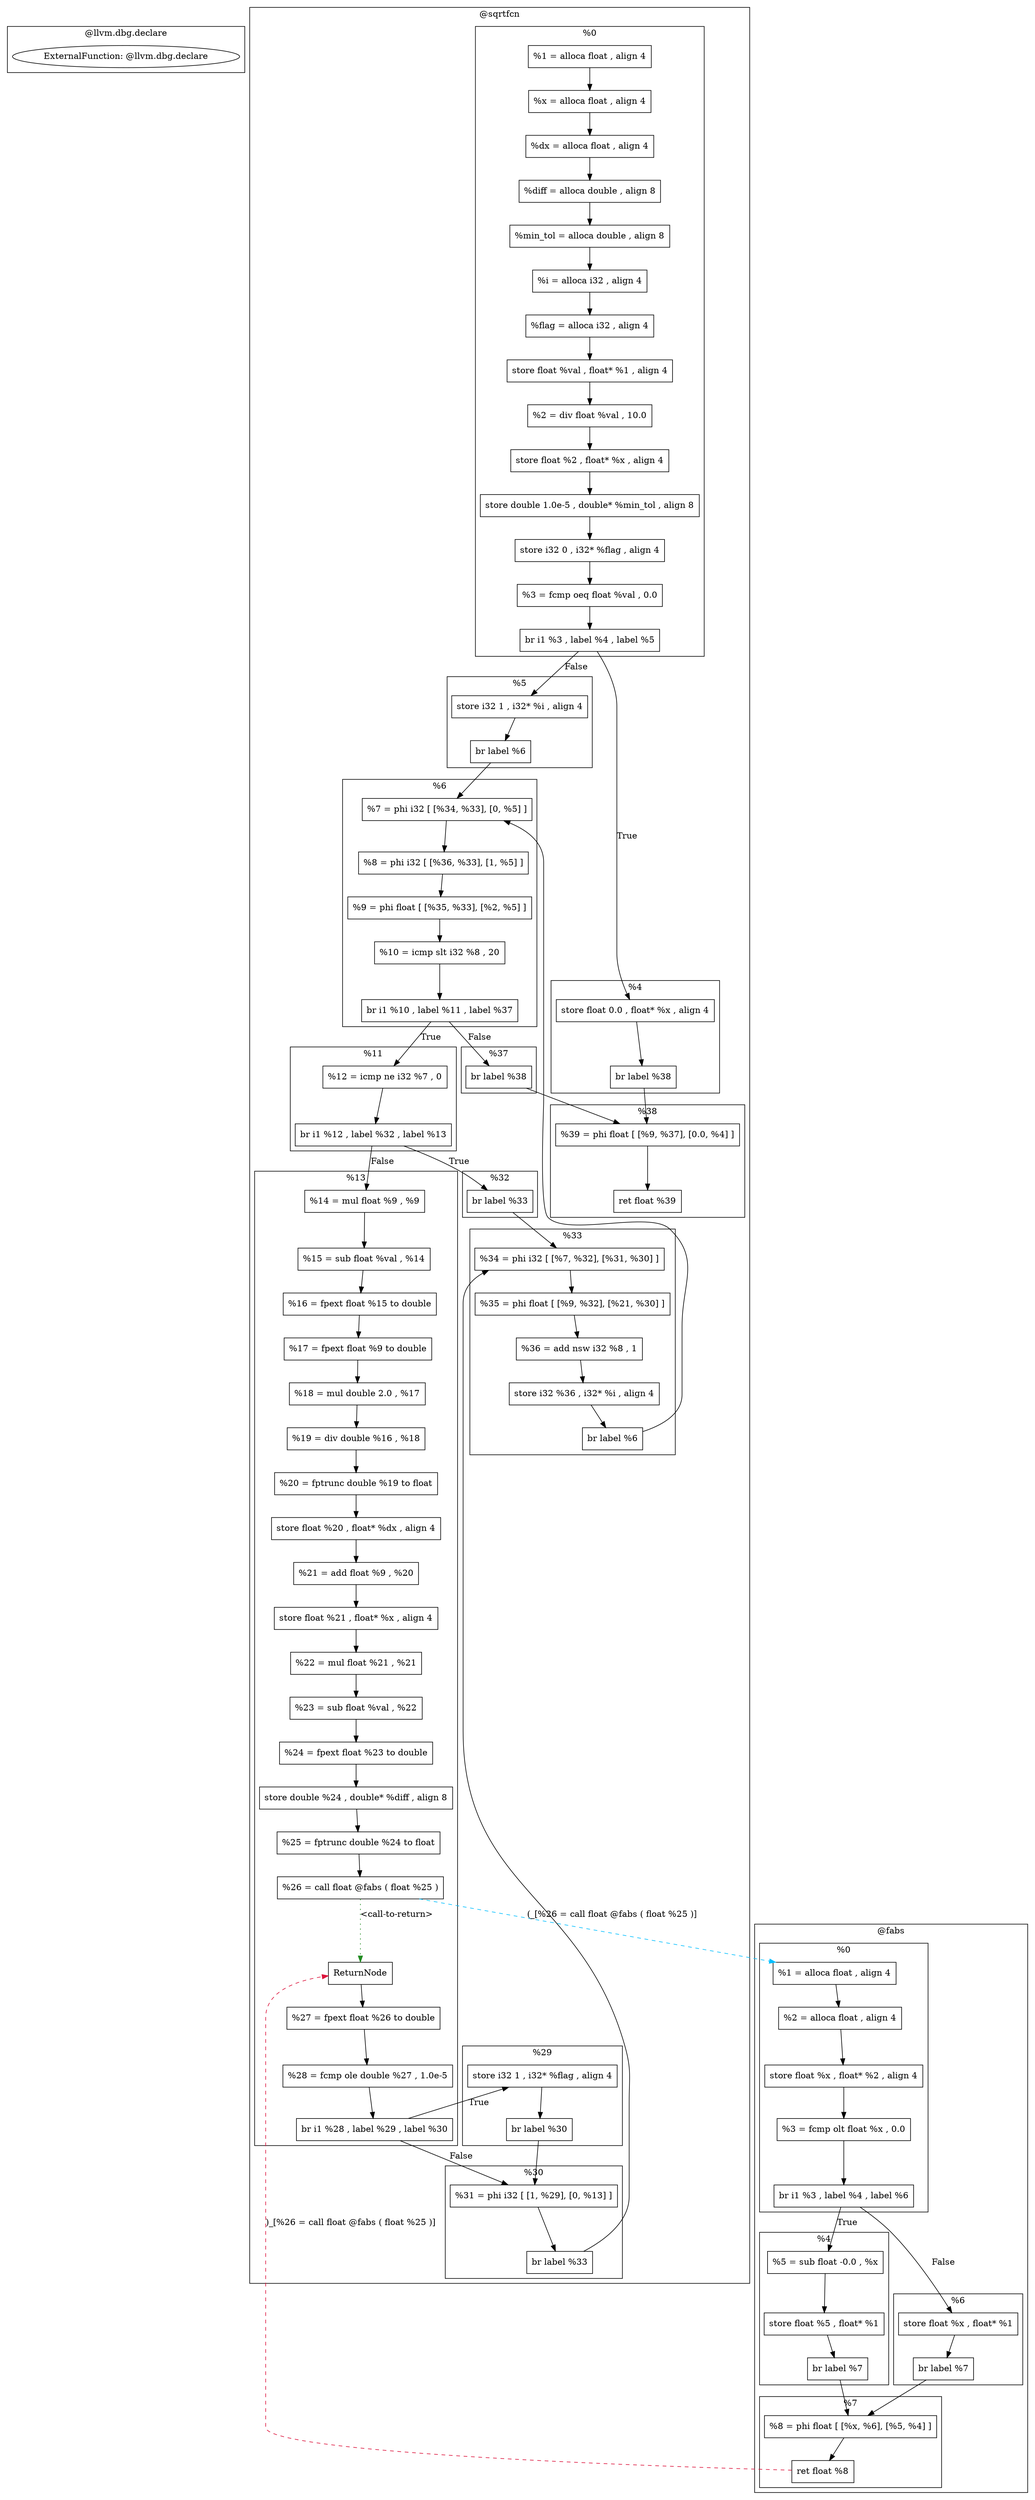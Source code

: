 digraph {
    subgraph cluster_98 {
        graph [label="@llvm.dbg.declare"];
        98 [label="ExternalFunction: @llvm.dbg.declare"];
    }
    subgraph cluster_1 {
        graph [label="@fabs"];
        subgraph cluster_3 {
            graph [label="%0"];
            5 [label="%1 = alloca float , align 4"
              ,shape=box];
            6 [label="%2 = alloca float , align 4"
              ,shape=box];
            7 [label="store float %x , float* %2 , align 4"
              ,shape=box];
            8 [label="%3 = fcmp olt float %x , 0.0"
              ,shape=box];
            10 [label="br i1 %3 , label %4 , label %6"
               ,shape=box];
        }
        subgraph cluster_11 {
            graph [label="%4"];
            13 [label="%5 = sub float -0.0 , %x"
               ,shape=box];
            14 [label="store float %5 , float* %1"
               ,shape=box];
            15 [label="br label %7"
               ,shape=box];
        }
        subgraph cluster_16 {
            graph [label="%6"];
            17 [label="store float %x , float* %1"
               ,shape=box];
            18 [label="br label %7"
               ,shape=box];
        }
        subgraph cluster_19 {
            graph [label="%7"];
            20 [label="%8 = phi float [ [%x, %6], [%5, %4] ]"
               ,shape=box];
            21 [label="ret float %8"
               ,shape=box];
        }
    }
    subgraph cluster_22 {
        graph [label="@sqrtfcn"];
        subgraph cluster_24 {
            graph [label="%0"];
            25 [label="%1 = alloca float , align 4"
               ,shape=box];
            26 [label="%x = alloca float , align 4"
               ,shape=box];
            27 [label="%dx = alloca float , align 4"
               ,shape=box];
            28 [label="%diff = alloca double , align 8"
               ,shape=box];
            29 [label="%min_tol = alloca double , align 8"
               ,shape=box];
            30 [label="%i = alloca i32 , align 4"
               ,shape=box];
            31 [label="%flag = alloca i32 , align 4"
               ,shape=box];
            32 [label="store float %val , float* %1 , align 4"
               ,shape=box];
            34 [label="%2 = div float %val , 10.0"
               ,shape=box];
            35 [label="store float %2 , float* %x , align 4"
               ,shape=box];
            37 [label="store double 1.0e-5 , double* %min_tol , align 8"
               ,shape=box];
            39 [label="store i32 0 , i32* %flag , align 4"
               ,shape=box];
            40 [label="%3 = fcmp oeq float %val , 0.0"
               ,shape=box];
            41 [label="br i1 %3 , label %4 , label %5"
               ,shape=box];
        }
        subgraph cluster_42 {
            graph [label="%4"];
            43 [label="store float 0.0 , float* %x , align 4"
               ,shape=box];
            44 [label="br label %38"
               ,shape=box];
        }
        subgraph cluster_45 {
            graph [label="%5"];
            46 [label="store i32 1 , i32* %i , align 4"
               ,shape=box];
            47 [label="br label %6"
               ,shape=box];
        }
        subgraph cluster_48 {
            graph [label="%6"];
            49 [label="%7 = phi i32 [ [%34, %33], [0, %5] ]"
               ,shape=box];
            50 [label="%8 = phi i32 [ [%36, %33], [1, %5] ]"
               ,shape=box];
            51 [label="%9 = phi float [ [%35, %33], [%2, %5] ]"
               ,shape=box];
            52 [label="%10 = icmp slt i32 %8 , 20"
               ,shape=box];
            54 [label="br i1 %10 , label %11 , label %37"
               ,shape=box];
        }
        subgraph cluster_55 {
            graph [label="%11"];
            56 [label="%12 = icmp ne i32 %7 , 0"
               ,shape=box];
            57 [label="br i1 %12 , label %32 , label %13"
               ,shape=box];
        }
        subgraph cluster_58 {
            graph [label="%13"];
            -75 [label=ReturnNode
                ,shape=box];
            59 [label="%14 = mul float %9 , %9"
               ,shape=box];
            60 [label="%15 = sub float %val , %14"
               ,shape=box];
            61 [label="%16 = fpext float %15 to double"
               ,shape=box];
            62 [label="%17 = fpext float %9 to double"
               ,shape=box];
            64 [label="%18 = mul double 2.0 , %17"
               ,shape=box];
            65 [label="%19 = div double %16 , %18"
               ,shape=box];
            66 [label="%20 = fptrunc double %19 to float"
               ,shape=box];
            67 [label="store float %20 , float* %dx , align 4"
               ,shape=box];
            68 [label="%21 = add float %9 , %20"
               ,shape=box];
            69 [label="store float %21 , float* %x , align 4"
               ,shape=box];
            70 [label="%22 = mul float %21 , %21"
               ,shape=box];
            71 [label="%23 = sub float %val , %22"
               ,shape=box];
            72 [label="%24 = fpext float %23 to double"
               ,shape=box];
            73 [label="store double %24 , double* %diff , align 8"
               ,shape=box];
            74 [label="%25 = fptrunc double %24 to float"
               ,shape=box];
            75 [label="%26 = call float @fabs ( float %25 )"
               ,shape=box];
            76 [label="%27 = fpext float %26 to double"
               ,shape=box];
            77 [label="%28 = fcmp ole double %27 , 1.0e-5"
               ,shape=box];
            78 [label="br i1 %28 , label %29 , label %30"
               ,shape=box];
        }
        subgraph cluster_79 {
            graph [label="%29"];
            80 [label="store i32 1 , i32* %flag , align 4"
               ,shape=box];
            81 [label="br label %30"
               ,shape=box];
        }
        subgraph cluster_82 {
            graph [label="%30"];
            83 [label="%31 = phi i32 [ [1, %29], [0, %13] ]"
               ,shape=box];
            84 [label="br label %33"
               ,shape=box];
        }
        subgraph cluster_85 {
            graph [label="%32"];
            86 [label="br label %33"
               ,shape=box];
        }
        subgraph cluster_87 {
            graph [label="%33"];
            88 [label="%34 = phi i32 [ [%7, %32], [%31, %30] ]"
               ,shape=box];
            89 [label="%35 = phi float [ [%9, %32], [%21, %30] ]"
               ,shape=box];
            90 [label="%36 = add nsw i32 %8 , 1"
               ,shape=box];
            91 [label="store i32 %36 , i32* %i , align 4"
               ,shape=box];
            92 [label="br label %6"
               ,shape=box];
        }
        subgraph cluster_93 {
            graph [label="%37"];
            94 [label="br label %38"
               ,shape=box];
        }
        subgraph cluster_95 {
            graph [label="%38"];
            96 [label="%39 = phi float [ [%9, %37], [0.0, %4] ]"
               ,shape=box];
            97 [label="ret float %39"
               ,shape=box];
        }
    }
    -75 -> 76 [label=""];
    5 -> 6 [label=""];
    6 -> 7 [label=""];
    7 -> 8 [label=""];
    8 -> 10 [label=""];
    10 -> 13 [label=True];
    10 -> 17 [label=False];
    13 -> 14 [label=""];
    14 -> 15 [label=""];
    15 -> 20 [label=""];
    17 -> 18 [label=""];
    18 -> 20 [label=""];
    20 -> 21 [label=""];
    21 -> -75 [label=")_[%26 = call float @fabs ( float %25 )]"
              ,style=dashed
              ,color=crimson];
    25 -> 26 [label=""];
    26 -> 27 [label=""];
    27 -> 28 [label=""];
    28 -> 29 [label=""];
    29 -> 30 [label=""];
    30 -> 31 [label=""];
    31 -> 32 [label=""];
    32 -> 34 [label=""];
    34 -> 35 [label=""];
    35 -> 37 [label=""];
    37 -> 39 [label=""];
    39 -> 40 [label=""];
    40 -> 41 [label=""];
    41 -> 43 [label=True];
    41 -> 46 [label=False];
    43 -> 44 [label=""];
    44 -> 96 [label=""];
    46 -> 47 [label=""];
    47 -> 49 [label=""];
    49 -> 50 [label=""];
    50 -> 51 [label=""];
    51 -> 52 [label=""];
    52 -> 54 [label=""];
    54 -> 56 [label=True];
    54 -> 94 [label=False];
    56 -> 57 [label=""];
    57 -> 59 [label=False];
    57 -> 86 [label=True];
    59 -> 60 [label=""];
    60 -> 61 [label=""];
    61 -> 62 [label=""];
    62 -> 64 [label=""];
    64 -> 65 [label=""];
    65 -> 66 [label=""];
    66 -> 67 [label=""];
    67 -> 68 [label=""];
    68 -> 69 [label=""];
    69 -> 70 [label=""];
    70 -> 71 [label=""];
    71 -> 72 [label=""];
    72 -> 73 [label=""];
    73 -> 74 [label=""];
    74 -> 75 [label=""];
    75 -> -75 [label="<call-to-return>"
              ,style=dotted
              ,color=forestgreen];
    75 -> 5 [label="(_[%26 = call float @fabs ( float %25 )]"
            ,style=dashed
            ,color=deepskyblue];
    76 -> 77 [label=""];
    77 -> 78 [label=""];
    78 -> 80 [label=True];
    78 -> 83 [label=False];
    80 -> 81 [label=""];
    81 -> 83 [label=""];
    83 -> 84 [label=""];
    84 -> 88 [label=""];
    86 -> 88 [label=""];
    88 -> 89 [label=""];
    89 -> 90 [label=""];
    90 -> 91 [label=""];
    91 -> 92 [label=""];
    92 -> 49 [label=""];
    94 -> 96 [label=""];
    96 -> 97 [label=""];
}